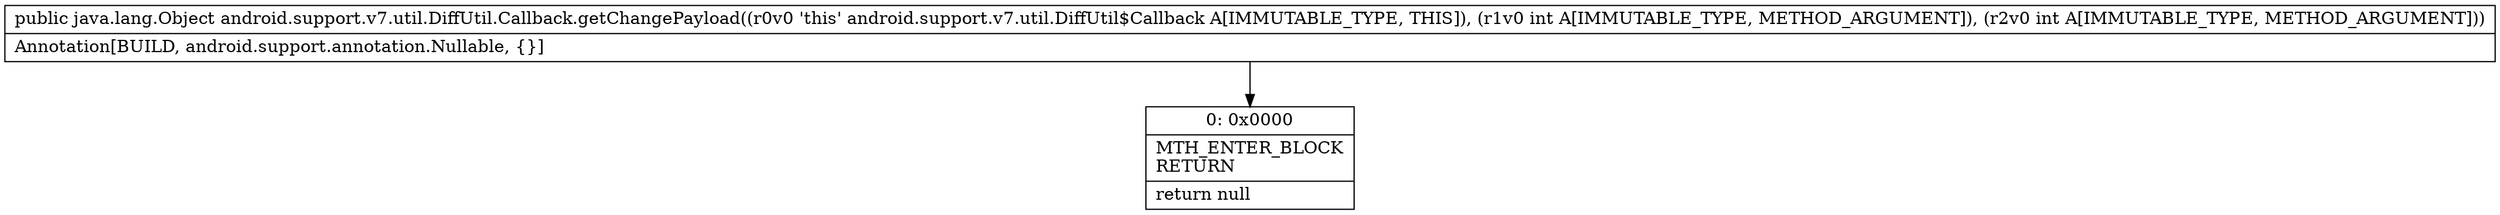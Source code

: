 digraph "CFG forandroid.support.v7.util.DiffUtil.Callback.getChangePayload(II)Ljava\/lang\/Object;" {
Node_0 [shape=record,label="{0\:\ 0x0000|MTH_ENTER_BLOCK\lRETURN\l|return null\l}"];
MethodNode[shape=record,label="{public java.lang.Object android.support.v7.util.DiffUtil.Callback.getChangePayload((r0v0 'this' android.support.v7.util.DiffUtil$Callback A[IMMUTABLE_TYPE, THIS]), (r1v0 int A[IMMUTABLE_TYPE, METHOD_ARGUMENT]), (r2v0 int A[IMMUTABLE_TYPE, METHOD_ARGUMENT]))  | Annotation[BUILD, android.support.annotation.Nullable, \{\}]\l}"];
MethodNode -> Node_0;
}

